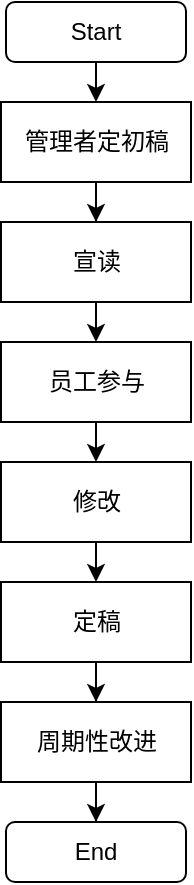 <mxfile version="14.0.4" type="github">
  <diagram id="f_MVW4MgrTeuUNKyWJu2" name="第 1 页">
    <mxGraphModel dx="1422" dy="762" grid="1" gridSize="10" guides="1" tooltips="1" connect="1" arrows="1" fold="1" page="1" pageScale="1" pageWidth="827" pageHeight="1169" math="0" shadow="0">
      <root>
        <mxCell id="0" />
        <mxCell id="1" parent="0" />
        <mxCell id="hR_UYtSGSj2Vvy1Lok_M-5" style="edgeStyle=orthogonalEdgeStyle;rounded=0;orthogonalLoop=1;jettySize=auto;html=1;exitX=0.5;exitY=1;exitDx=0;exitDy=0;entryX=0.5;entryY=0;entryDx=0;entryDy=0;" edge="1" parent="1" source="hR_UYtSGSj2Vvy1Lok_M-1" target="hR_UYtSGSj2Vvy1Lok_M-2">
          <mxGeometry relative="1" as="geometry" />
        </mxCell>
        <mxCell id="hR_UYtSGSj2Vvy1Lok_M-1" value="Start" style="rounded=1;whiteSpace=wrap;html=1;" vertex="1" parent="1">
          <mxGeometry x="320" y="60" width="90" height="30" as="geometry" />
        </mxCell>
        <mxCell id="hR_UYtSGSj2Vvy1Lok_M-6" style="edgeStyle=orthogonalEdgeStyle;rounded=0;orthogonalLoop=1;jettySize=auto;html=1;exitX=0.5;exitY=1;exitDx=0;exitDy=0;" edge="1" parent="1" source="hR_UYtSGSj2Vvy1Lok_M-2" target="hR_UYtSGSj2Vvy1Lok_M-3">
          <mxGeometry relative="1" as="geometry" />
        </mxCell>
        <mxCell id="hR_UYtSGSj2Vvy1Lok_M-2" value="管理者定初稿" style="rounded=0;whiteSpace=wrap;html=1;" vertex="1" parent="1">
          <mxGeometry x="317.5" y="110" width="95" height="40" as="geometry" />
        </mxCell>
        <mxCell id="hR_UYtSGSj2Vvy1Lok_M-7" style="edgeStyle=orthogonalEdgeStyle;rounded=0;orthogonalLoop=1;jettySize=auto;html=1;exitX=0.5;exitY=1;exitDx=0;exitDy=0;entryX=0.5;entryY=0;entryDx=0;entryDy=0;" edge="1" parent="1" source="hR_UYtSGSj2Vvy1Lok_M-3" target="hR_UYtSGSj2Vvy1Lok_M-4">
          <mxGeometry relative="1" as="geometry" />
        </mxCell>
        <mxCell id="hR_UYtSGSj2Vvy1Lok_M-3" value="宣读" style="rounded=0;whiteSpace=wrap;html=1;" vertex="1" parent="1">
          <mxGeometry x="317.5" y="170" width="95" height="40" as="geometry" />
        </mxCell>
        <mxCell id="hR_UYtSGSj2Vvy1Lok_M-9" style="edgeStyle=orthogonalEdgeStyle;rounded=0;orthogonalLoop=1;jettySize=auto;html=1;exitX=0.5;exitY=1;exitDx=0;exitDy=0;entryX=0.5;entryY=0;entryDx=0;entryDy=0;" edge="1" parent="1" source="hR_UYtSGSj2Vvy1Lok_M-4" target="hR_UYtSGSj2Vvy1Lok_M-8">
          <mxGeometry relative="1" as="geometry" />
        </mxCell>
        <mxCell id="hR_UYtSGSj2Vvy1Lok_M-4" value="员工参与" style="rounded=0;whiteSpace=wrap;html=1;" vertex="1" parent="1">
          <mxGeometry x="317.5" y="230" width="95" height="40" as="geometry" />
        </mxCell>
        <mxCell id="hR_UYtSGSj2Vvy1Lok_M-11" style="edgeStyle=orthogonalEdgeStyle;rounded=0;orthogonalLoop=1;jettySize=auto;html=1;exitX=0.5;exitY=1;exitDx=0;exitDy=0;entryX=0.5;entryY=0;entryDx=0;entryDy=0;" edge="1" parent="1" source="hR_UYtSGSj2Vvy1Lok_M-8" target="hR_UYtSGSj2Vvy1Lok_M-10">
          <mxGeometry relative="1" as="geometry" />
        </mxCell>
        <mxCell id="hR_UYtSGSj2Vvy1Lok_M-8" value="修改" style="rounded=0;whiteSpace=wrap;html=1;" vertex="1" parent="1">
          <mxGeometry x="317.5" y="290" width="95" height="40" as="geometry" />
        </mxCell>
        <mxCell id="hR_UYtSGSj2Vvy1Lok_M-13" style="edgeStyle=orthogonalEdgeStyle;rounded=0;orthogonalLoop=1;jettySize=auto;html=1;exitX=0.5;exitY=1;exitDx=0;exitDy=0;" edge="1" parent="1" source="hR_UYtSGSj2Vvy1Lok_M-10" target="hR_UYtSGSj2Vvy1Lok_M-12">
          <mxGeometry relative="1" as="geometry" />
        </mxCell>
        <mxCell id="hR_UYtSGSj2Vvy1Lok_M-10" value="定稿" style="rounded=0;whiteSpace=wrap;html=1;" vertex="1" parent="1">
          <mxGeometry x="317.5" y="350" width="95" height="40" as="geometry" />
        </mxCell>
        <mxCell id="hR_UYtSGSj2Vvy1Lok_M-15" style="edgeStyle=orthogonalEdgeStyle;rounded=0;orthogonalLoop=1;jettySize=auto;html=1;exitX=0.5;exitY=1;exitDx=0;exitDy=0;" edge="1" parent="1" source="hR_UYtSGSj2Vvy1Lok_M-12" target="hR_UYtSGSj2Vvy1Lok_M-14">
          <mxGeometry relative="1" as="geometry" />
        </mxCell>
        <mxCell id="hR_UYtSGSj2Vvy1Lok_M-12" value="周期性改进" style="rounded=0;whiteSpace=wrap;html=1;" vertex="1" parent="1">
          <mxGeometry x="317.5" y="410" width="95" height="40" as="geometry" />
        </mxCell>
        <mxCell id="hR_UYtSGSj2Vvy1Lok_M-14" value="End" style="rounded=1;whiteSpace=wrap;html=1;" vertex="1" parent="1">
          <mxGeometry x="320" y="470" width="90" height="30" as="geometry" />
        </mxCell>
      </root>
    </mxGraphModel>
  </diagram>
</mxfile>

